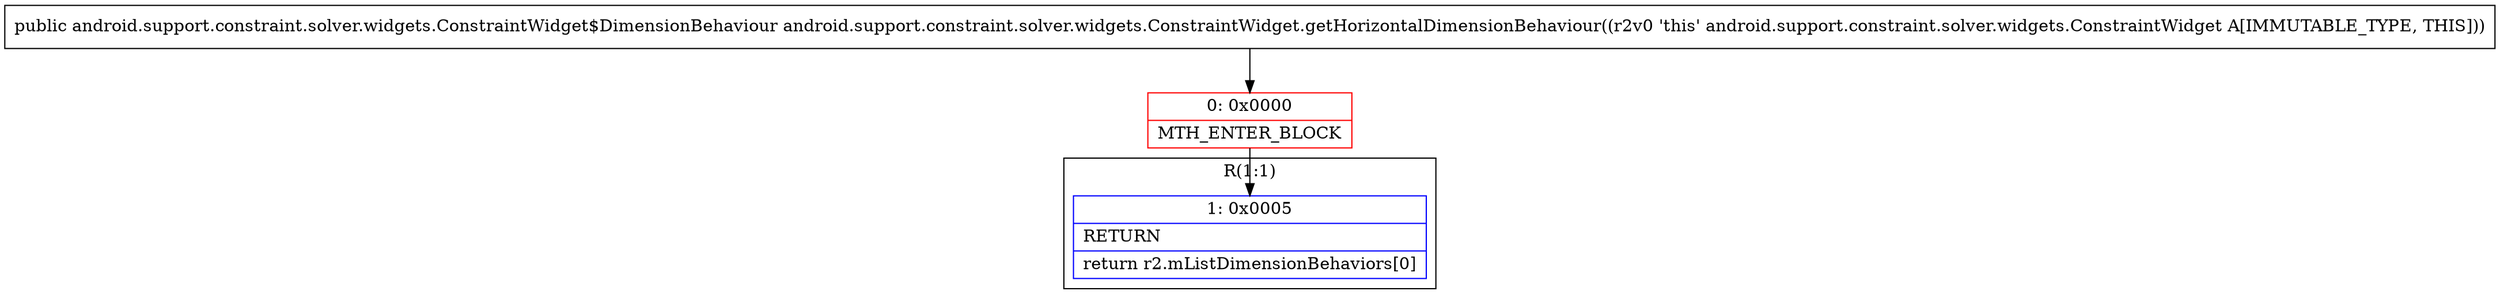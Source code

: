 digraph "CFG forandroid.support.constraint.solver.widgets.ConstraintWidget.getHorizontalDimensionBehaviour()Landroid\/support\/constraint\/solver\/widgets\/ConstraintWidget$DimensionBehaviour;" {
subgraph cluster_Region_1253697223 {
label = "R(1:1)";
node [shape=record,color=blue];
Node_1 [shape=record,label="{1\:\ 0x0005|RETURN\l|return r2.mListDimensionBehaviors[0]\l}"];
}
Node_0 [shape=record,color=red,label="{0\:\ 0x0000|MTH_ENTER_BLOCK\l}"];
MethodNode[shape=record,label="{public android.support.constraint.solver.widgets.ConstraintWidget$DimensionBehaviour android.support.constraint.solver.widgets.ConstraintWidget.getHorizontalDimensionBehaviour((r2v0 'this' android.support.constraint.solver.widgets.ConstraintWidget A[IMMUTABLE_TYPE, THIS])) }"];
MethodNode -> Node_0;
Node_0 -> Node_1;
}

